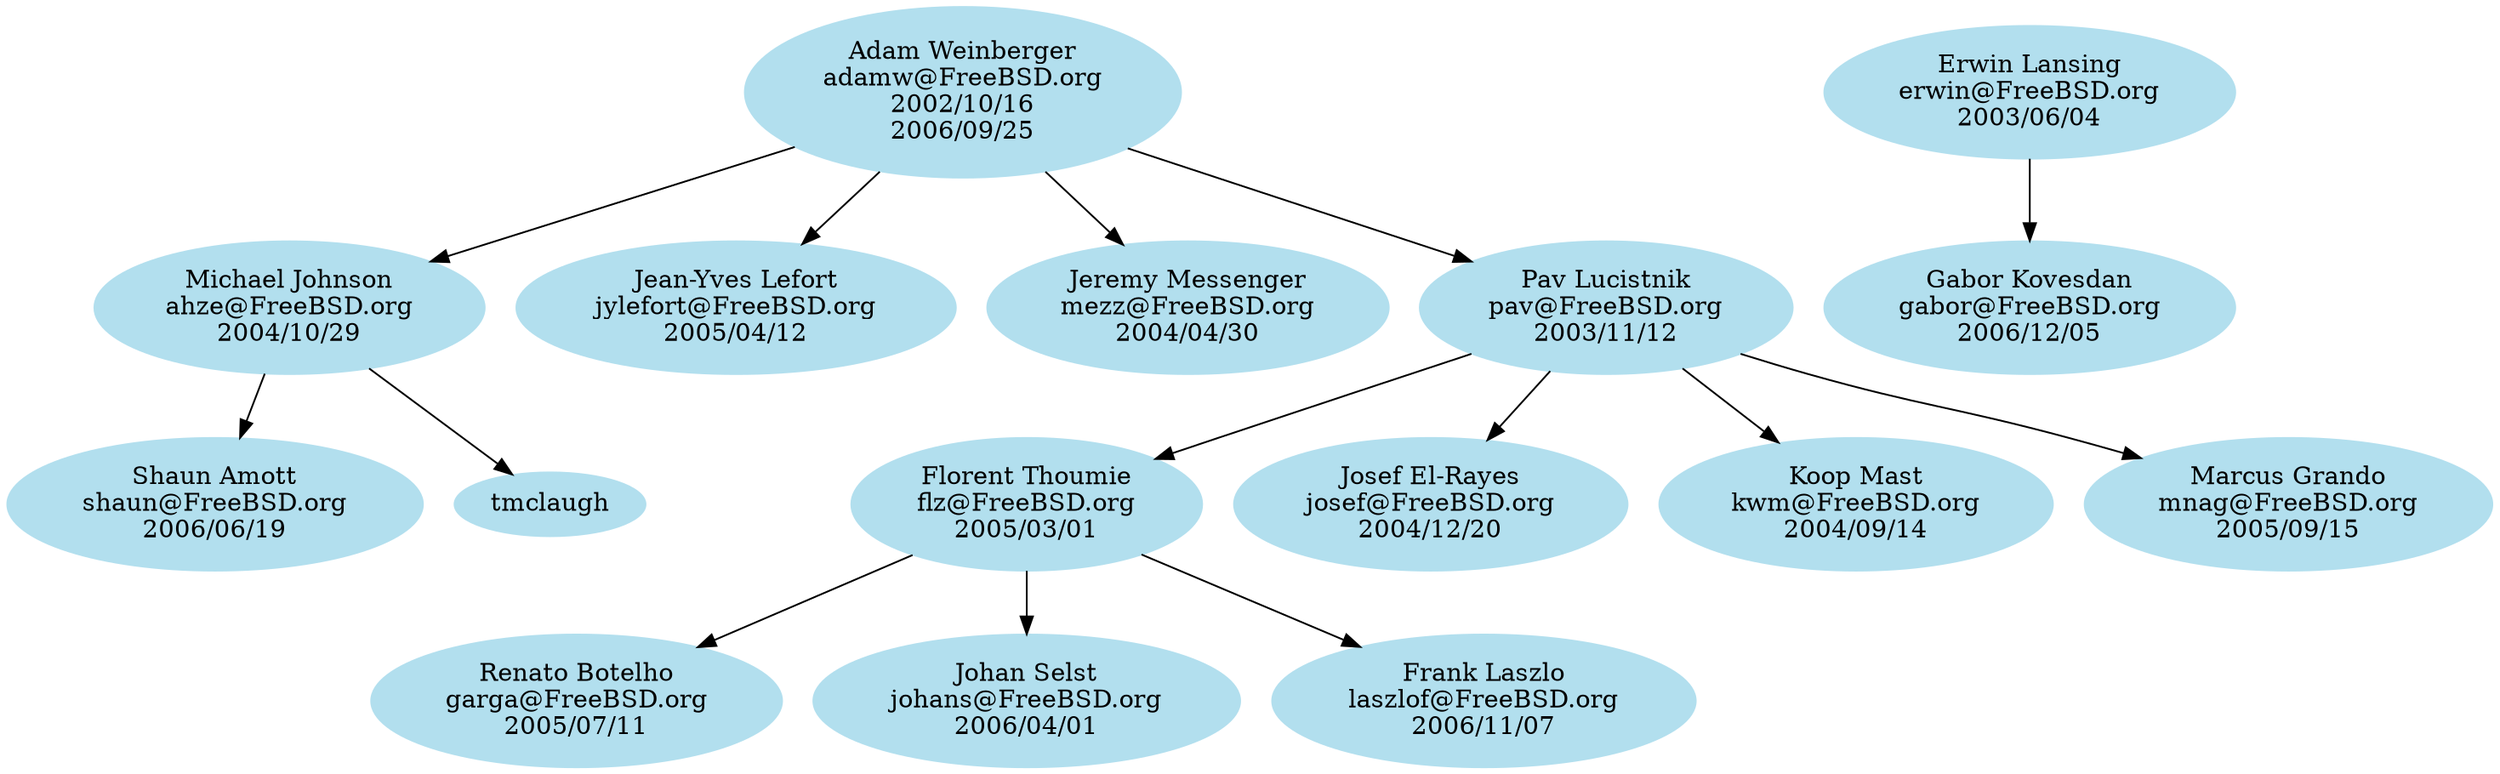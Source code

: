 # $FreeBSD$

digraph ports {

node [color=grey62, style=filled, bgcolor=black];

# Alumni go here.

node [color=lightblue2, style=filled, bgcolor=black];

# Current ports committers go here. Try to keep things sorted.

adamw [label="Adam Weinberger\nadamw@FreeBSD.org\n2002/10/16\n2006/09/25"]
ahze [label="Michael Johnson\nahze@FreeBSD.org\n2004/10/29"]
erwin [label="Erwin Lansing\nerwin@FreeBSD.org\n2003/06/04"]
flz [label="Florent Thoumie\nflz@FreeBSD.org\n2005/03/01"]
gabor [label="Gabor Kovesdan\ngabor@FreeBSD.org\n2006/12/05"]
garga [label="Renato Botelho\ngarga@FreeBSD.org\n2005/07/11"]
johans [label="Johan Selst\njohans@FreeBSD.org\n2006/04/01"]
josef [label="Josef El-Rayes\njosef@FreeBSD.org\n2004/12/20"]
jylefort [label="Jean-Yves Lefort\njylefort@FreeBSD.org\n2005/04/12"]
kwm [label="Koop Mast\nkwm@FreeBSD.org\n2004/09/14"]
laszlof [label="Frank Laszlo\nlaszlof@FreeBSD.org\n2006/11/07"]
mezz [label="Jeremy Messenger\nmezz@FreeBSD.org\n2004/04/30"]
mnag [label="Marcus Grando\nmnag@FreeBSD.org\n2005/09/15"]
pav [label="Pav Lucistnik\npav@FreeBSD.org\n2003/11/12"]
shaun [label="Shaun Amott\nshaun@FreeBSD.org\n2006/06/19"]

# Here are the mentor/mentee relationships.

adamw -> ahze
adamw -> jylefort
adamw -> mezz
adamw -> pav

ahze -> shaun
ahze -> tmclaugh

erwin -> gabor

flz -> garga
flz -> johans
flz -> laszlof

pav -> flz
pav -> josef
pav -> kwm
pav -> mnag

}
